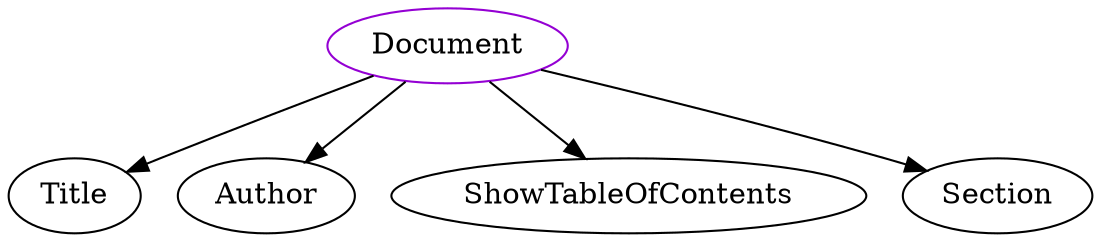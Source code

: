 digraph document{
Document -> Title;
Document -> Author;
Document -> ShowTableOfContents;
Document -> Section;
Document	[shape=oval, color=darkviolet, label="Document"];
}
